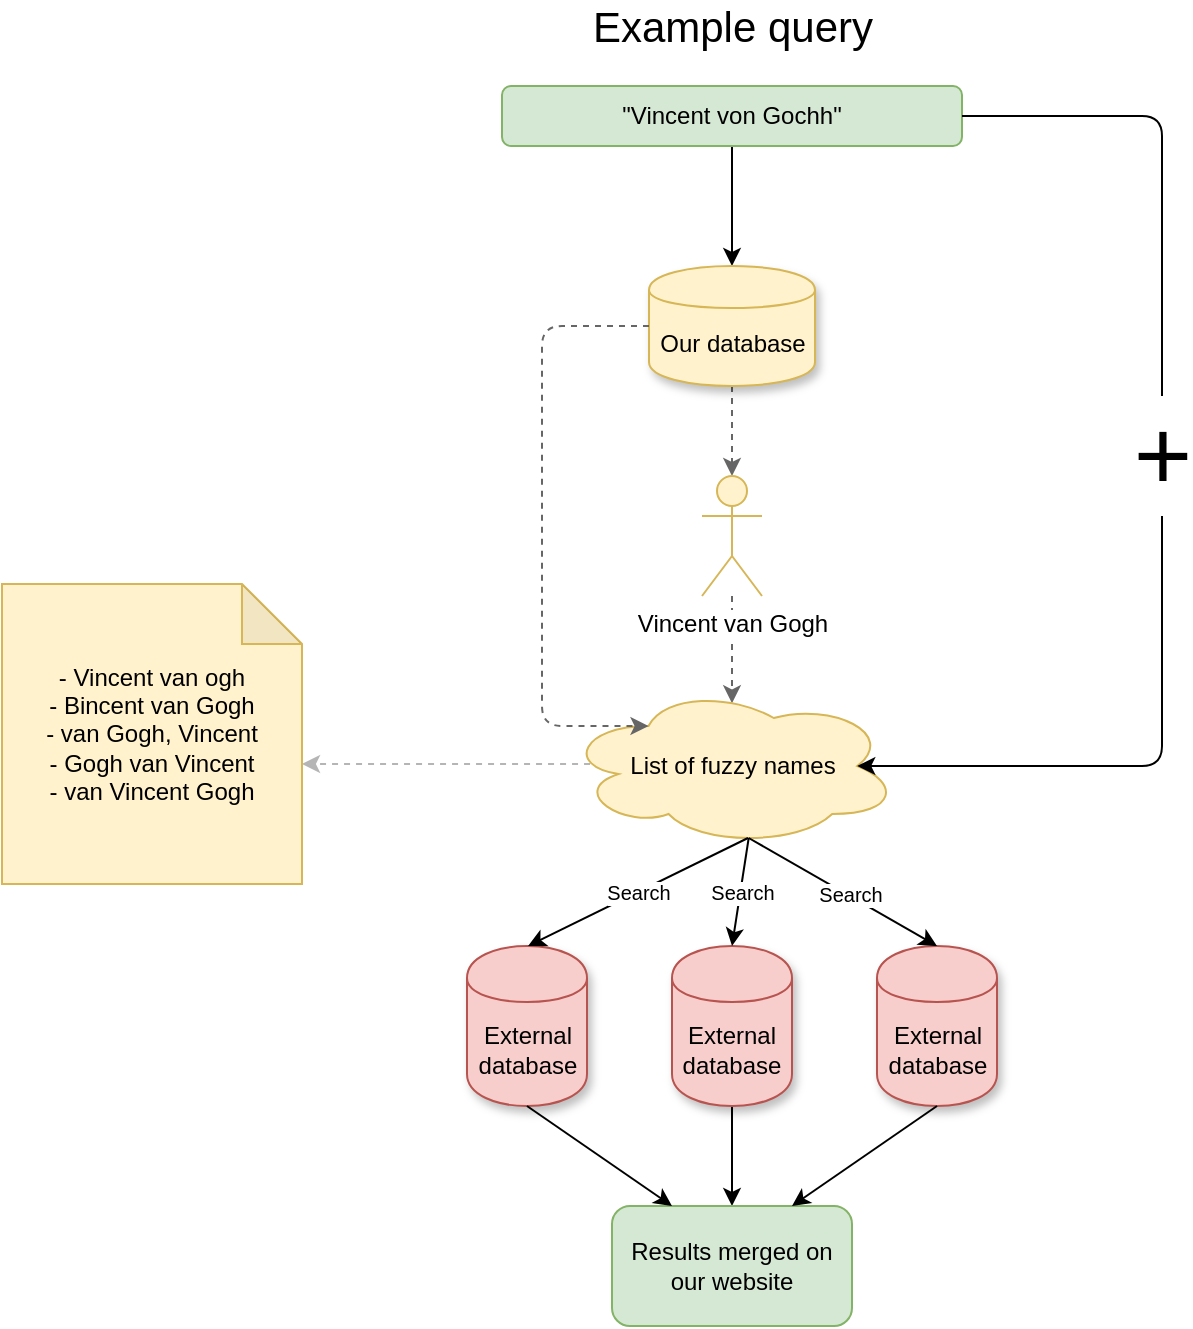 <mxfile version="10.7.5" type="github"><diagram id="qPAJR4w_f4MAjkW20yhn" name="Page-1"><mxGraphModel dx="917" dy="570" grid="1" gridSize="10" guides="1" tooltips="1" connect="1" arrows="1" fold="1" page="1" pageScale="1" pageWidth="827" pageHeight="1169" math="0" shadow="0"><root><mxCell id="0"/><mxCell id="1" parent="0"/><mxCell id="v76SWjVmxxlDaQsaDEVv-23" value="" style="edgeStyle=orthogonalEdgeStyle;rounded=0;orthogonalLoop=1;jettySize=auto;html=1;" edge="1" parent="1" source="v76SWjVmxxlDaQsaDEVv-24" target="v76SWjVmxxlDaQsaDEVv-26"><mxGeometry relative="1" as="geometry"/></mxCell><mxCell id="v76SWjVmxxlDaQsaDEVv-24" value="&quot;Vincent von Gochh&quot;" style="rounded=1;whiteSpace=wrap;html=1;glass=0;shadow=0;fillColor=#d5e8d4;strokeColor=#82b366;" vertex="1" parent="1"><mxGeometry x="340" y="80" width="230" height="30" as="geometry"/></mxCell><mxCell id="v76SWjVmxxlDaQsaDEVv-25" value="" style="edgeStyle=orthogonalEdgeStyle;rounded=0;orthogonalLoop=1;jettySize=auto;html=1;dashed=1;fillColor=#f5f5f5;strokeColor=#666666;" edge="1" parent="1" source="v76SWjVmxxlDaQsaDEVv-26" target="v76SWjVmxxlDaQsaDEVv-28"><mxGeometry relative="1" as="geometry"/></mxCell><mxCell id="v76SWjVmxxlDaQsaDEVv-26" value="Our database" style="shape=cylinder;whiteSpace=wrap;html=1;boundedLbl=1;backgroundOutline=1;shadow=1;fillColor=#fff2cc;strokeColor=#d6b656;" vertex="1" parent="1"><mxGeometry x="413.5" y="170" width="83" height="60" as="geometry"/></mxCell><mxCell id="v76SWjVmxxlDaQsaDEVv-27" value="" style="edgeStyle=orthogonalEdgeStyle;rounded=0;orthogonalLoop=1;jettySize=auto;html=1;entryX=0.5;entryY=0.108;entryDx=0;entryDy=0;entryPerimeter=0;dashed=1;fillColor=#f5f5f5;strokeColor=#666666;" edge="1" parent="1" source="v76SWjVmxxlDaQsaDEVv-28" target="v76SWjVmxxlDaQsaDEVv-29"><mxGeometry relative="1" as="geometry"/></mxCell><mxCell id="v76SWjVmxxlDaQsaDEVv-28" value="Vincent van Gogh" style="shape=umlActor;verticalLabelPosition=bottom;labelBackgroundColor=#ffffff;verticalAlign=top;html=1;outlineConnect=0;shadow=0;fillColor=#fff2cc;strokeColor=#d6b656;" vertex="1" parent="1"><mxGeometry x="440" y="275" width="30" height="60" as="geometry"/></mxCell><mxCell id="v76SWjVmxxlDaQsaDEVv-47" value="" style="edgeStyle=orthogonalEdgeStyle;rounded=0;orthogonalLoop=1;jettySize=auto;html=1;exitX=0.075;exitY=0.488;exitDx=0;exitDy=0;exitPerimeter=0;entryX=0;entryY=0;entryDx=150;entryDy=90;entryPerimeter=0;dashed=1;strokeColor=#B5B5B5;" edge="1" parent="1" source="v76SWjVmxxlDaQsaDEVv-29" target="v76SWjVmxxlDaQsaDEVv-44"><mxGeometry relative="1" as="geometry"><mxPoint x="291.5" y="420" as="targetPoint"/></mxGeometry></mxCell><mxCell id="v76SWjVmxxlDaQsaDEVv-29" value="List of fuzzy names" style="ellipse;shape=cloud;whiteSpace=wrap;html=1;fillColor=#fff2cc;strokeColor=#d6b656;" vertex="1" parent="1"><mxGeometry x="371.5" y="380" width="167" height="80" as="geometry"/></mxCell><mxCell id="v76SWjVmxxlDaQsaDEVv-30" value="External database" style="shape=cylinder;whiteSpace=wrap;html=1;boundedLbl=1;backgroundOutline=1;shadow=1;fillColor=#f8cecc;strokeColor=#b85450;" vertex="1" parent="1"><mxGeometry x="322.5" y="510" width="60" height="80" as="geometry"/></mxCell><mxCell id="v76SWjVmxxlDaQsaDEVv-31" value="" style="edgeStyle=orthogonalEdgeStyle;rounded=0;orthogonalLoop=1;jettySize=auto;html=1;" edge="1" parent="1" source="v76SWjVmxxlDaQsaDEVv-32" target="v76SWjVmxxlDaQsaDEVv-40"><mxGeometry relative="1" as="geometry"/></mxCell><mxCell id="v76SWjVmxxlDaQsaDEVv-32" value="&lt;span&gt;External database&lt;/span&gt;" style="shape=cylinder;whiteSpace=wrap;html=1;boundedLbl=1;backgroundOutline=1;shadow=1;fillColor=#f8cecc;strokeColor=#b85450;" vertex="1" parent="1"><mxGeometry x="425" y="510" width="60" height="80" as="geometry"/></mxCell><mxCell id="v76SWjVmxxlDaQsaDEVv-33" value="&lt;span&gt;External database&lt;/span&gt;" style="shape=cylinder;whiteSpace=wrap;html=1;boundedLbl=1;backgroundOutline=1;shadow=1;fillColor=#f8cecc;strokeColor=#b85450;" vertex="1" parent="1"><mxGeometry x="527.5" y="510" width="60" height="80" as="geometry"/></mxCell><mxCell id="v76SWjVmxxlDaQsaDEVv-34" value="Search" style="endArrow=classic;html=1;exitX=0.55;exitY=0.95;exitDx=0;exitDy=0;exitPerimeter=0;entryX=0.5;entryY=0;entryDx=0;entryDy=0;fontSize=10;" edge="1" parent="1"><mxGeometry width="50" height="50" relative="1" as="geometry"><mxPoint x="463" y="456" as="sourcePoint"/><mxPoint x="353" y="510" as="targetPoint"/></mxGeometry></mxCell><mxCell id="v76SWjVmxxlDaQsaDEVv-35" value="" style="endArrow=classic;html=1;exitX=0.55;exitY=0.95;exitDx=0;exitDy=0;exitPerimeter=0;entryX=0.5;entryY=0;entryDx=0;entryDy=0;" edge="1" parent="1" source="v76SWjVmxxlDaQsaDEVv-29" target="v76SWjVmxxlDaQsaDEVv-32"><mxGeometry width="50" height="50" relative="1" as="geometry"><mxPoint x="420" y="590" as="sourcePoint"/><mxPoint x="470" y="540" as="targetPoint"/></mxGeometry></mxCell><mxCell id="v76SWjVmxxlDaQsaDEVv-36" value="&lt;span style=&quot;font-size: 10px;&quot;&gt;Search&lt;/span&gt;" style="text;html=1;resizable=0;points=[];align=center;verticalAlign=middle;labelBackgroundColor=#ffffff;fontSize=10;" vertex="1" connectable="0" parent="v76SWjVmxxlDaQsaDEVv-35"><mxGeometry x="-0.119" y="2" relative="1" as="geometry"><mxPoint x="-1.5" y="3" as="offset"/></mxGeometry></mxCell><mxCell id="v76SWjVmxxlDaQsaDEVv-37" value="" style="endArrow=classic;html=1;exitX=0.55;exitY=0.95;exitDx=0;exitDy=0;exitPerimeter=0;entryX=0.5;entryY=0;entryDx=0;entryDy=0;" edge="1" parent="1" source="v76SWjVmxxlDaQsaDEVv-29" target="v76SWjVmxxlDaQsaDEVv-33"><mxGeometry width="50" height="50" relative="1" as="geometry"><mxPoint x="460" y="520" as="sourcePoint"/><mxPoint x="670" y="450" as="targetPoint"/></mxGeometry></mxCell><mxCell id="v76SWjVmxxlDaQsaDEVv-38" value="&lt;span style=&quot;font-size: 10px;&quot;&gt;Search&lt;/span&gt;" style="text;html=1;resizable=0;points=[];align=center;verticalAlign=middle;labelBackgroundColor=#ffffff;fontSize=10;" vertex="1" connectable="0" parent="v76SWjVmxxlDaQsaDEVv-37"><mxGeometry x="0.065" y="1" relative="1" as="geometry"><mxPoint as="offset"/></mxGeometry></mxCell><mxCell id="v76SWjVmxxlDaQsaDEVv-39" value="&lt;font style=&quot;font-size: 50px&quot;&gt;+&lt;/font&gt;" style="endArrow=classic;html=1;exitX=1;exitY=0.5;exitDx=0;exitDy=0;entryX=0.875;entryY=0.5;entryDx=0;entryDy=0;entryPerimeter=0;" edge="1" parent="1" source="v76SWjVmxxlDaQsaDEVv-24" target="v76SWjVmxxlDaQsaDEVv-29"><mxGeometry x="-0.07" width="50" height="50" relative="1" as="geometry"><mxPoint x="587.5" y="110" as="sourcePoint"/><mxPoint x="637.5" y="60" as="targetPoint"/><Array as="points"><mxPoint x="670" y="95"/><mxPoint x="670" y="420"/></Array><mxPoint as="offset"/></mxGeometry></mxCell><mxCell id="v76SWjVmxxlDaQsaDEVv-40" value="Results merged on our website" style="rounded=1;whiteSpace=wrap;html=1;fillColor=#d5e8d4;strokeColor=#82b366;" vertex="1" parent="1"><mxGeometry x="395" y="640" width="120" height="60" as="geometry"/></mxCell><mxCell id="v76SWjVmxxlDaQsaDEVv-41" value="" style="endArrow=classic;html=1;exitX=0.5;exitY=1;exitDx=0;exitDy=0;entryX=0.25;entryY=0;entryDx=0;entryDy=0;" edge="1" parent="1" source="v76SWjVmxxlDaQsaDEVv-30" target="v76SWjVmxxlDaQsaDEVv-40"><mxGeometry width="50" height="50" relative="1" as="geometry"><mxPoint x="320" y="740" as="sourcePoint"/><mxPoint x="370" y="690" as="targetPoint"/></mxGeometry></mxCell><mxCell id="v76SWjVmxxlDaQsaDEVv-42" value="" style="endArrow=classic;html=1;exitX=0.5;exitY=1;exitDx=0;exitDy=0;entryX=0.75;entryY=0;entryDx=0;entryDy=0;" edge="1" parent="1" source="v76SWjVmxxlDaQsaDEVv-33" target="v76SWjVmxxlDaQsaDEVv-40"><mxGeometry width="50" height="50" relative="1" as="geometry"><mxPoint x="600" y="840" as="sourcePoint"/><mxPoint x="650" y="790" as="targetPoint"/></mxGeometry></mxCell><mxCell id="v76SWjVmxxlDaQsaDEVv-43" value="" style="endArrow=classic;html=1;exitX=0;exitY=0.5;exitDx=0;exitDy=0;entryX=0.25;entryY=0.25;entryDx=0;entryDy=0;entryPerimeter=0;fillColor=#f5f5f5;strokeColor=#666666;dashed=1;" edge="1" parent="1" source="v76SWjVmxxlDaQsaDEVv-26" target="v76SWjVmxxlDaQsaDEVv-29"><mxGeometry width="50" height="50" relative="1" as="geometry"><mxPoint x="180" y="360" as="sourcePoint"/><mxPoint x="230" y="310" as="targetPoint"/><Array as="points"><mxPoint x="360" y="200"/><mxPoint x="360" y="400"/></Array></mxGeometry></mxCell><mxCell id="v76SWjVmxxlDaQsaDEVv-44" value="- Vincent van ogh&lt;br&gt;- Bincent van Gogh&lt;br&gt;- van Gogh, Vincent&lt;br&gt;- Gogh van Vincent&lt;br&gt;- van Vincent Gogh&lt;br&gt;" style="shape=note;whiteSpace=wrap;html=1;backgroundOutline=1;darkOpacity=0.05;fillColor=#fff2cc;strokeColor=#d6b656;" vertex="1" parent="1"><mxGeometry x="90" y="329" width="150" height="150" as="geometry"/></mxCell><mxCell id="v76SWjVmxxlDaQsaDEVv-48" value="&lt;font style=&quot;font-size: 21px&quot;&gt;Example query&lt;/font&gt;" style="text;html=1;strokeColor=none;fillColor=none;align=center;verticalAlign=middle;whiteSpace=wrap;rounded=0;" vertex="1" parent="1"><mxGeometry x="362.5" y="40" width="185" height="20" as="geometry"/></mxCell></root></mxGraphModel></diagram></mxfile>